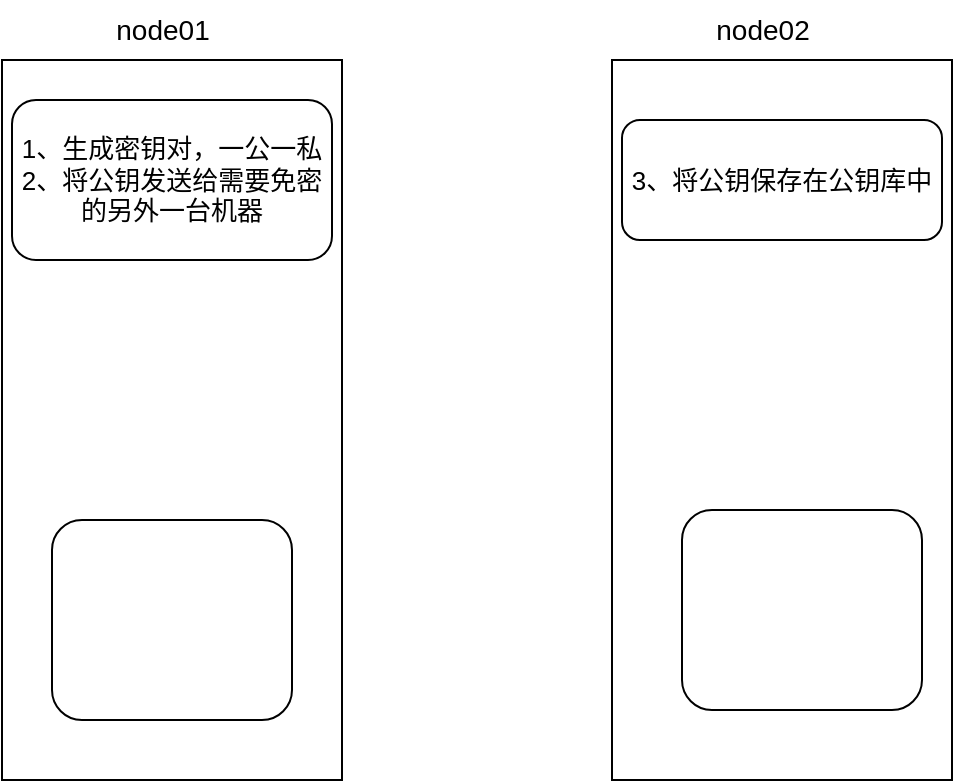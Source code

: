 <mxfile version="20.8.13" type="github">
  <diagram name="第 1 页" id="IDZ_cSrvR40OG9Pob_mp">
    <mxGraphModel dx="1004" dy="581" grid="1" gridSize="10" guides="1" tooltips="1" connect="1" arrows="1" fold="1" page="1" pageScale="1" pageWidth="3300" pageHeight="4681" math="0" shadow="0">
      <root>
        <mxCell id="0" />
        <mxCell id="1" parent="0" />
        <mxCell id="sv6WGG4_nYtlqZDD0xGU-6" value="" style="rounded=0;whiteSpace=wrap;html=1;" vertex="1" parent="1">
          <mxGeometry x="450" y="90" width="170" height="360" as="geometry" />
        </mxCell>
        <mxCell id="sv6WGG4_nYtlqZDD0xGU-5" value="" style="rounded=0;whiteSpace=wrap;html=1;" vertex="1" parent="1">
          <mxGeometry x="145" y="90" width="170" height="360" as="geometry" />
        </mxCell>
        <mxCell id="sv6WGG4_nYtlqZDD0xGU-1" value="&lt;font style=&quot;font-size: 13px;&quot;&gt;1、生成密钥对，一公一私&lt;br&gt;2、将公钥发送给需要免密的另外一台机器&lt;/font&gt;" style="rounded=1;whiteSpace=wrap;html=1;" vertex="1" parent="1">
          <mxGeometry x="150" y="110" width="160" height="80" as="geometry" />
        </mxCell>
        <mxCell id="sv6WGG4_nYtlqZDD0xGU-2" value="" style="rounded=1;whiteSpace=wrap;html=1;" vertex="1" parent="1">
          <mxGeometry x="485" y="315" width="120" height="100" as="geometry" />
        </mxCell>
        <mxCell id="sv6WGG4_nYtlqZDD0xGU-3" value="" style="rounded=1;whiteSpace=wrap;html=1;" vertex="1" parent="1">
          <mxGeometry x="170" y="320" width="120" height="100" as="geometry" />
        </mxCell>
        <mxCell id="sv6WGG4_nYtlqZDD0xGU-4" value="&lt;font style=&quot;font-size: 13px;&quot;&gt;3、将公钥保存在公钥库中&lt;/font&gt;" style="rounded=1;whiteSpace=wrap;html=1;" vertex="1" parent="1">
          <mxGeometry x="455" y="120" width="160" height="60" as="geometry" />
        </mxCell>
        <mxCell id="sv6WGG4_nYtlqZDD0xGU-7" value="&lt;font style=&quot;font-size: 14px;&quot;&gt;node01&lt;/font&gt;" style="text;html=1;align=center;verticalAlign=middle;resizable=0;points=[];autosize=1;strokeColor=none;fillColor=none;" vertex="1" parent="1">
          <mxGeometry x="190" y="60" width="70" height="30" as="geometry" />
        </mxCell>
        <mxCell id="sv6WGG4_nYtlqZDD0xGU-8" value="node02" style="text;html=1;align=center;verticalAlign=middle;resizable=0;points=[];autosize=1;strokeColor=none;fillColor=none;fontSize=14;" vertex="1" parent="1">
          <mxGeometry x="490" y="60" width="70" height="30" as="geometry" />
        </mxCell>
      </root>
    </mxGraphModel>
  </diagram>
</mxfile>
